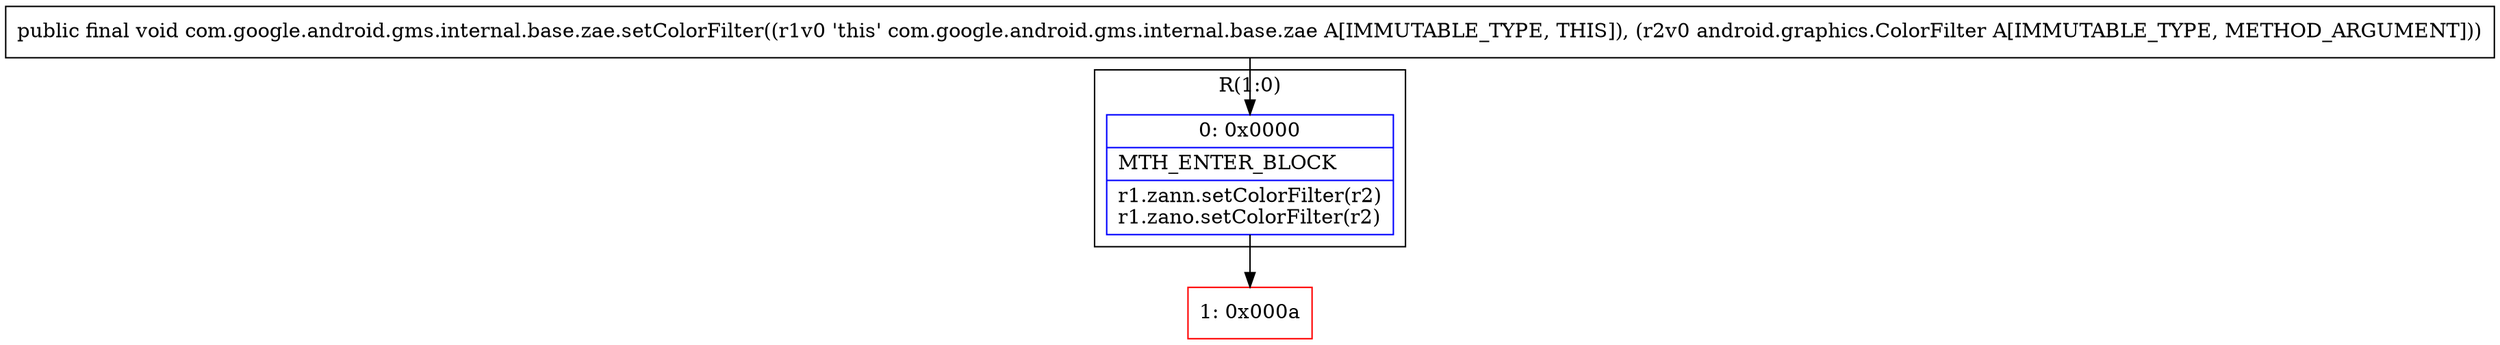 digraph "CFG forcom.google.android.gms.internal.base.zae.setColorFilter(Landroid\/graphics\/ColorFilter;)V" {
subgraph cluster_Region_774650470 {
label = "R(1:0)";
node [shape=record,color=blue];
Node_0 [shape=record,label="{0\:\ 0x0000|MTH_ENTER_BLOCK\l|r1.zann.setColorFilter(r2)\lr1.zano.setColorFilter(r2)\l}"];
}
Node_1 [shape=record,color=red,label="{1\:\ 0x000a}"];
MethodNode[shape=record,label="{public final void com.google.android.gms.internal.base.zae.setColorFilter((r1v0 'this' com.google.android.gms.internal.base.zae A[IMMUTABLE_TYPE, THIS]), (r2v0 android.graphics.ColorFilter A[IMMUTABLE_TYPE, METHOD_ARGUMENT])) }"];
MethodNode -> Node_0;
Node_0 -> Node_1;
}

